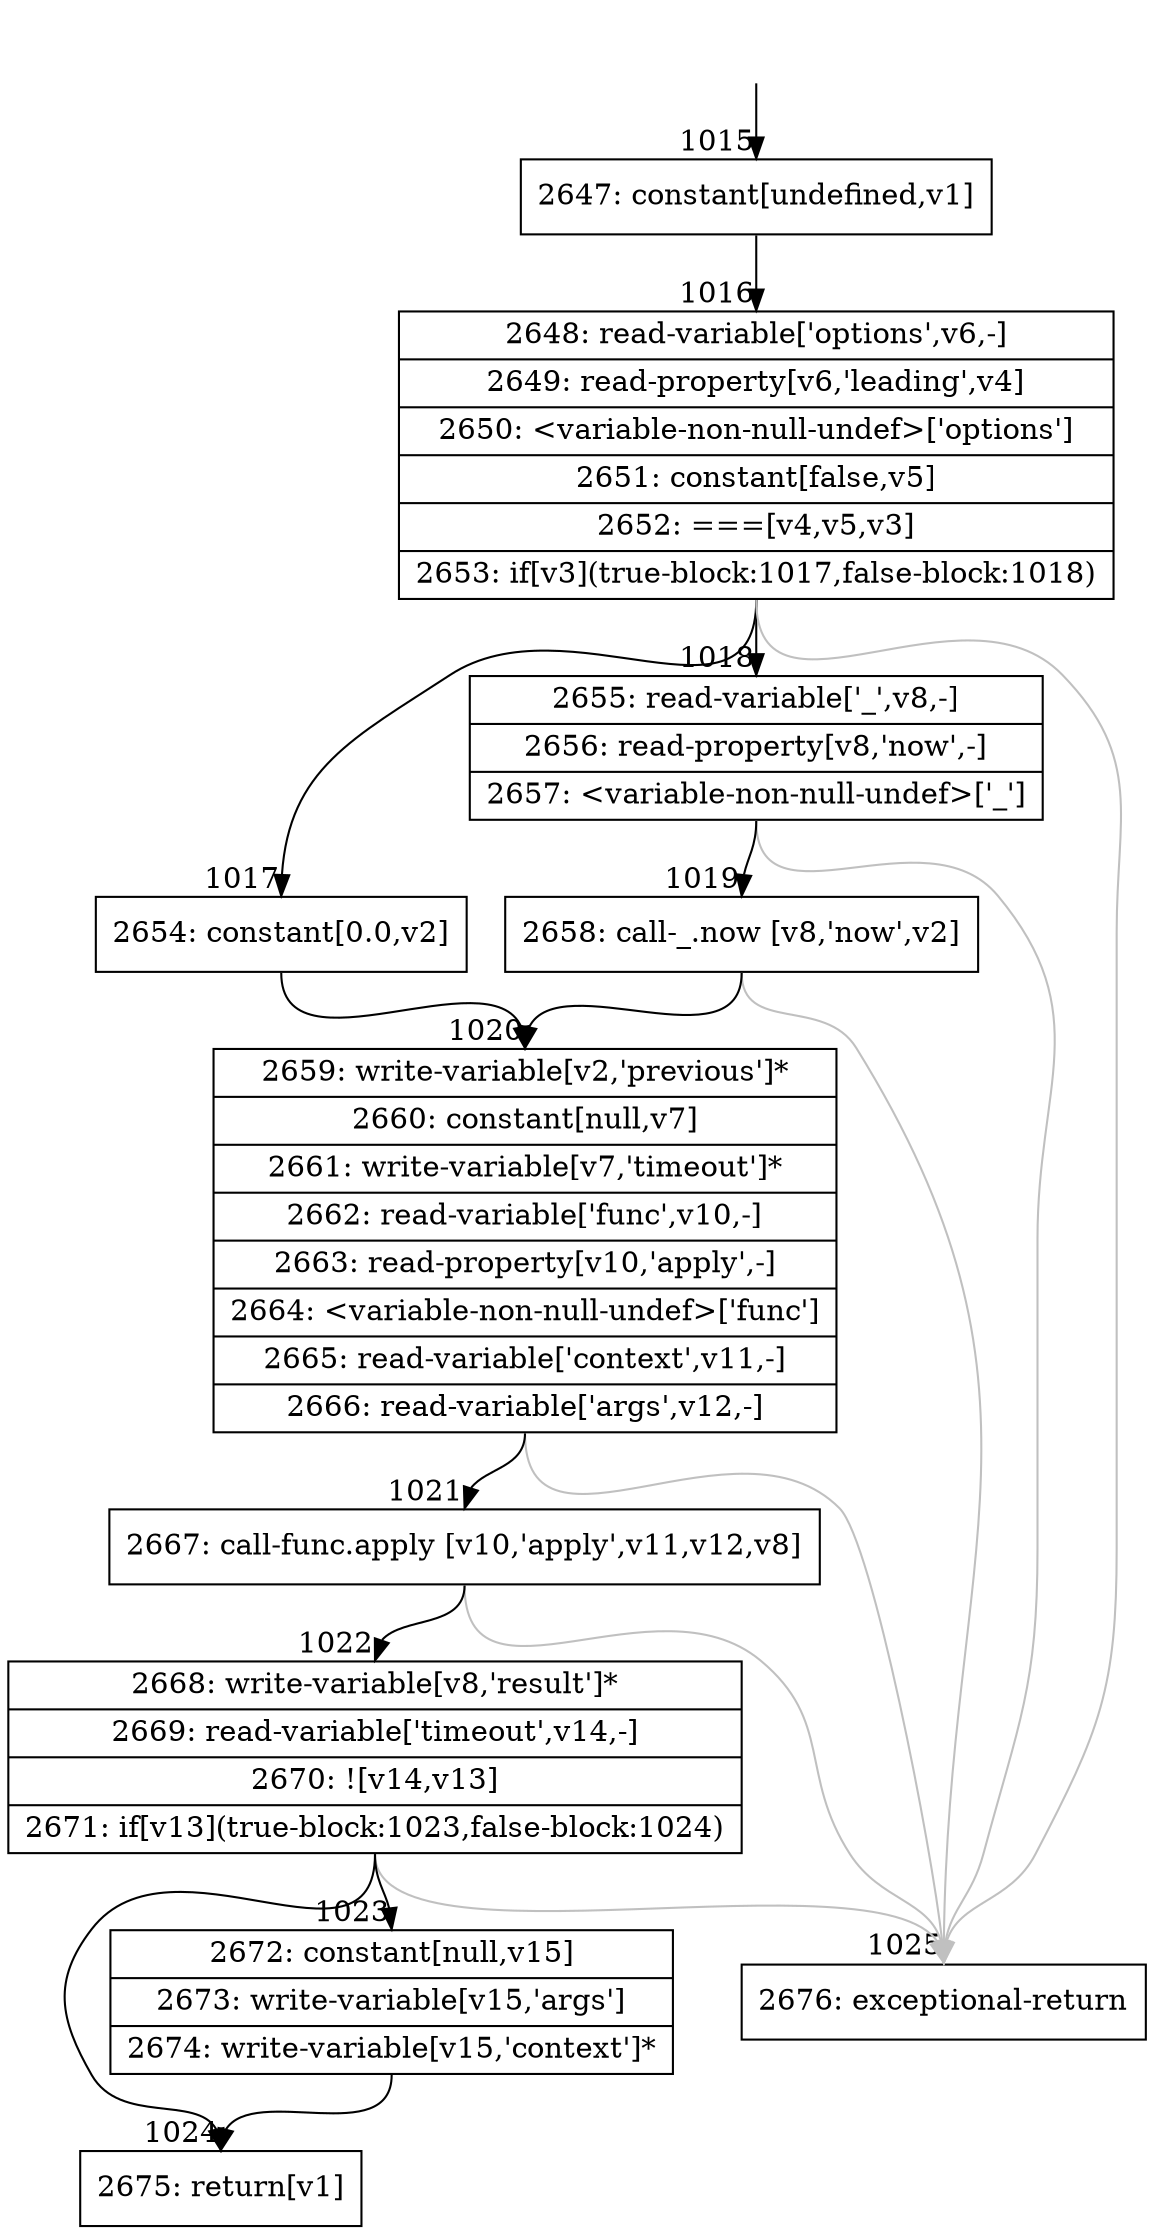 digraph {
rankdir="TD"
BB_entry87[shape=none,label=""];
BB_entry87 -> BB1015 [tailport=s, headport=n, headlabel="    1015"]
BB1015 [shape=record label="{2647: constant[undefined,v1]}" ] 
BB1015 -> BB1016 [tailport=s, headport=n, headlabel="      1016"]
BB1016 [shape=record label="{2648: read-variable['options',v6,-]|2649: read-property[v6,'leading',v4]|2650: \<variable-non-null-undef\>['options']|2651: constant[false,v5]|2652: ===[v4,v5,v3]|2653: if[v3](true-block:1017,false-block:1018)}" ] 
BB1016 -> BB1017 [tailport=s, headport=n, headlabel="      1017"]
BB1016 -> BB1018 [tailport=s, headport=n, headlabel="      1018"]
BB1016 -> BB1025 [tailport=s, headport=n, color=gray, headlabel="      1025"]
BB1017 [shape=record label="{2654: constant[0.0,v2]}" ] 
BB1017 -> BB1020 [tailport=s, headport=n, headlabel="      1020"]
BB1018 [shape=record label="{2655: read-variable['_',v8,-]|2656: read-property[v8,'now',-]|2657: \<variable-non-null-undef\>['_']}" ] 
BB1018 -> BB1019 [tailport=s, headport=n, headlabel="      1019"]
BB1018 -> BB1025 [tailport=s, headport=n, color=gray]
BB1019 [shape=record label="{2658: call-_.now [v8,'now',v2]}" ] 
BB1019 -> BB1020 [tailport=s, headport=n]
BB1019 -> BB1025 [tailport=s, headport=n, color=gray]
BB1020 [shape=record label="{2659: write-variable[v2,'previous']*|2660: constant[null,v7]|2661: write-variable[v7,'timeout']*|2662: read-variable['func',v10,-]|2663: read-property[v10,'apply',-]|2664: \<variable-non-null-undef\>['func']|2665: read-variable['context',v11,-]|2666: read-variable['args',v12,-]}" ] 
BB1020 -> BB1021 [tailport=s, headport=n, headlabel="      1021"]
BB1020 -> BB1025 [tailport=s, headport=n, color=gray]
BB1021 [shape=record label="{2667: call-func.apply [v10,'apply',v11,v12,v8]}" ] 
BB1021 -> BB1022 [tailport=s, headport=n, headlabel="      1022"]
BB1021 -> BB1025 [tailport=s, headport=n, color=gray]
BB1022 [shape=record label="{2668: write-variable[v8,'result']*|2669: read-variable['timeout',v14,-]|2670: ![v14,v13]|2671: if[v13](true-block:1023,false-block:1024)}" ] 
BB1022 -> BB1023 [tailport=s, headport=n, headlabel="      1023"]
BB1022 -> BB1024 [tailport=s, headport=n, headlabel="      1024"]
BB1022 -> BB1025 [tailport=s, headport=n, color=gray]
BB1023 [shape=record label="{2672: constant[null,v15]|2673: write-variable[v15,'args']|2674: write-variable[v15,'context']*}" ] 
BB1023 -> BB1024 [tailport=s, headport=n]
BB1024 [shape=record label="{2675: return[v1]}" ] 
BB1025 [shape=record label="{2676: exceptional-return}" ] 
//#$~ 790
}

